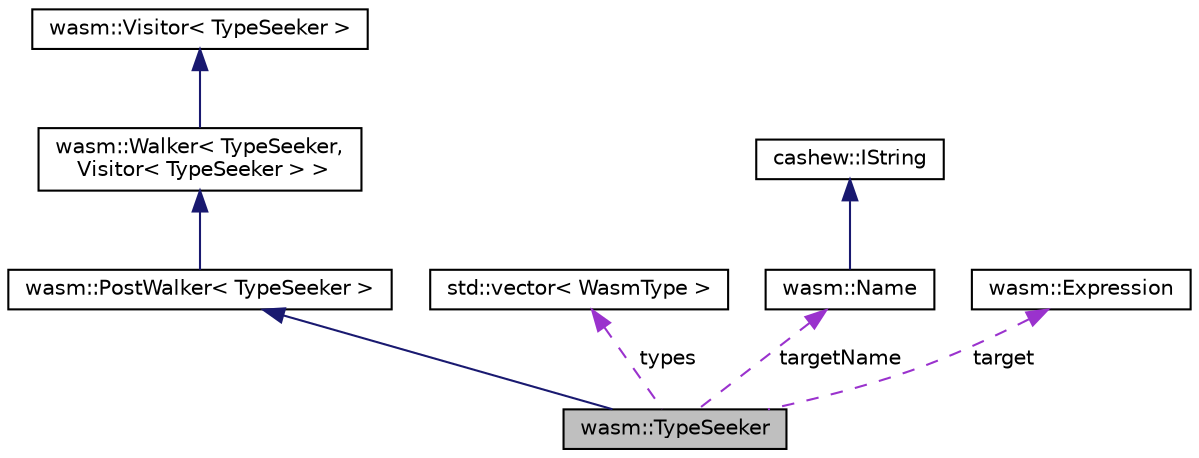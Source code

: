 digraph "wasm::TypeSeeker"
{
  edge [fontname="Helvetica",fontsize="10",labelfontname="Helvetica",labelfontsize="10"];
  node [fontname="Helvetica",fontsize="10",shape=record];
  Node4 [label="wasm::TypeSeeker",height=0.2,width=0.4,color="black", fillcolor="grey75", style="filled", fontcolor="black"];
  Node5 -> Node4 [dir="back",color="midnightblue",fontsize="10",style="solid",fontname="Helvetica"];
  Node5 [label="wasm::PostWalker\< TypeSeeker \>",height=0.2,width=0.4,color="black", fillcolor="white", style="filled",URL="$structwasm_1_1_post_walker.html"];
  Node6 -> Node5 [dir="back",color="midnightblue",fontsize="10",style="solid",fontname="Helvetica"];
  Node6 [label="wasm::Walker\< TypeSeeker,\l Visitor\< TypeSeeker \> \>",height=0.2,width=0.4,color="black", fillcolor="white", style="filled",URL="$structwasm_1_1_walker.html"];
  Node7 -> Node6 [dir="back",color="midnightblue",fontsize="10",style="solid",fontname="Helvetica"];
  Node7 [label="wasm::Visitor\< TypeSeeker \>",height=0.2,width=0.4,color="black", fillcolor="white", style="filled",URL="$structwasm_1_1_visitor.html"];
  Node8 -> Node4 [dir="back",color="darkorchid3",fontsize="10",style="dashed",label=" types" ,fontname="Helvetica"];
  Node8 [label="std::vector\< WasmType \>",height=0.2,width=0.4,color="black", fillcolor="white", style="filled",URL="$classstd_1_1vector.html"];
  Node9 -> Node4 [dir="back",color="darkorchid3",fontsize="10",style="dashed",label=" targetName" ,fontname="Helvetica"];
  Node9 [label="wasm::Name",height=0.2,width=0.4,color="black", fillcolor="white", style="filled",URL="$structwasm_1_1_name.html"];
  Node10 -> Node9 [dir="back",color="midnightblue",fontsize="10",style="solid",fontname="Helvetica"];
  Node10 [label="cashew::IString",height=0.2,width=0.4,color="black", fillcolor="white", style="filled",URL="$structcashew_1_1_i_string.html"];
  Node11 -> Node4 [dir="back",color="darkorchid3",fontsize="10",style="dashed",label=" target" ,fontname="Helvetica"];
  Node11 [label="wasm::Expression",height=0.2,width=0.4,color="black", fillcolor="white", style="filled",URL="$classwasm_1_1_expression.html"];
}
